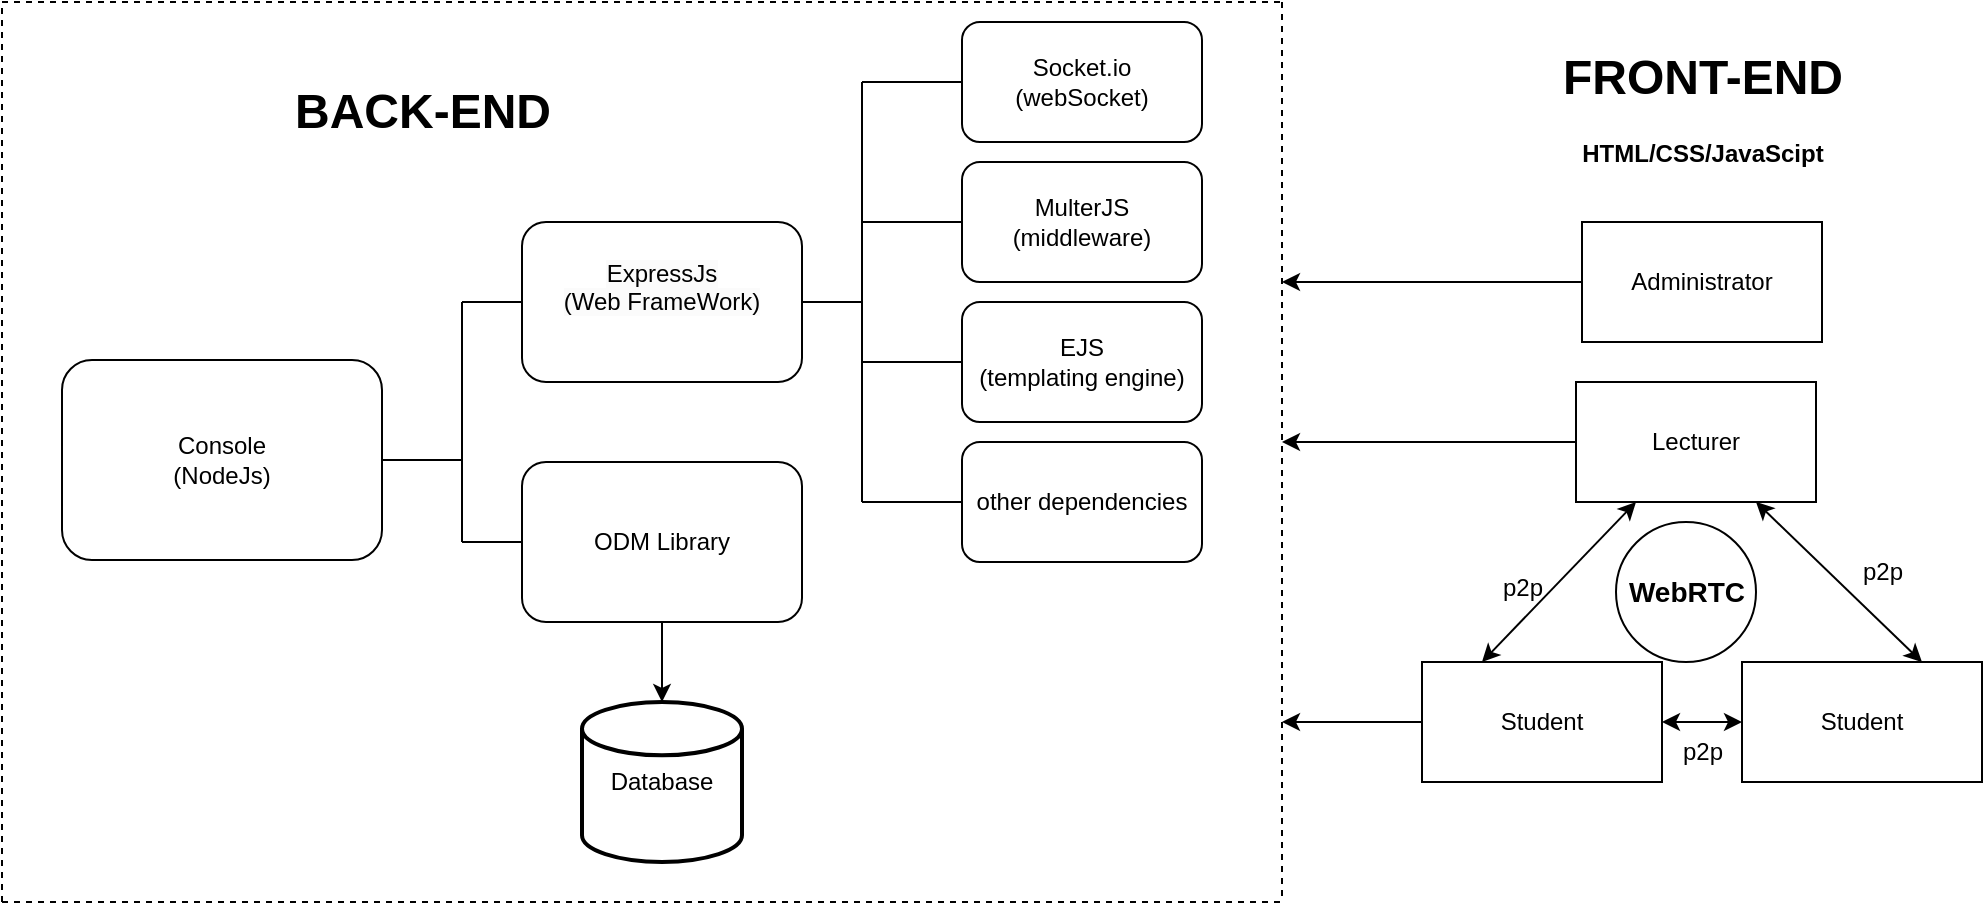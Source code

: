 <mxfile version="23.1.5" type="device">
  <diagram name="Page-1" id="8yI2jYE9qImfBwIaY1RI">
    <mxGraphModel dx="1214" dy="721" grid="1" gridSize="10" guides="1" tooltips="1" connect="1" arrows="1" fold="1" page="1" pageScale="1" pageWidth="1654" pageHeight="1169" math="0" shadow="0">
      <root>
        <mxCell id="0" />
        <mxCell id="1" parent="0" />
        <mxCell id="nOMgfuAhnVWHc6_WQFEq-6" value="" style="ellipse;whiteSpace=wrap;html=1;aspect=fixed;" parent="1" vertex="1">
          <mxGeometry x="847" y="310" width="70" height="70" as="geometry" />
        </mxCell>
        <mxCell id="sk-s2NgJGe-RyF7pIIuV-1" value="Console&lt;br&gt;(NodeJs)" style="rounded=1;whiteSpace=wrap;html=1;" parent="1" vertex="1">
          <mxGeometry x="70" y="229" width="160" height="100" as="geometry" />
        </mxCell>
        <mxCell id="sk-s2NgJGe-RyF7pIIuV-4" value="&#xa;&lt;span style=&quot;color: rgb(0, 0, 0); font-family: Helvetica; font-size: 12px; font-style: normal; font-variant-ligatures: normal; font-variant-caps: normal; font-weight: 400; letter-spacing: normal; orphans: 2; text-align: center; text-indent: 0px; text-transform: none; widows: 2; word-spacing: 0px; -webkit-text-stroke-width: 0px; background-color: rgb(251, 251, 251); text-decoration-thickness: initial; text-decoration-style: initial; text-decoration-color: initial; float: none; display: inline !important;&quot;&gt;ExpressJs&lt;/span&gt;&lt;br style=&quot;border-color: var(--border-color); color: rgb(0, 0, 0); font-family: Helvetica; font-size: 12px; font-style: normal; font-variant-ligatures: normal; font-variant-caps: normal; font-weight: 400; letter-spacing: normal; orphans: 2; text-align: center; text-indent: 0px; text-transform: none; widows: 2; word-spacing: 0px; -webkit-text-stroke-width: 0px; background-color: rgb(251, 251, 251); text-decoration-thickness: initial; text-decoration-style: initial; text-decoration-color: initial;&quot;&gt;&lt;span style=&quot;color: rgb(0, 0, 0); font-family: Helvetica; font-size: 12px; font-style: normal; font-variant-ligatures: normal; font-variant-caps: normal; font-weight: 400; letter-spacing: normal; orphans: 2; text-align: center; text-indent: 0px; text-transform: none; widows: 2; word-spacing: 0px; -webkit-text-stroke-width: 0px; background-color: rgb(251, 251, 251); text-decoration-thickness: initial; text-decoration-style: initial; text-decoration-color: initial; float: none; display: inline !important;&quot;&gt;(Web FrameWork)&lt;/span&gt;&#xa;&#xa;" style="rounded=1;whiteSpace=wrap;html=1;" parent="1" vertex="1">
          <mxGeometry x="300" y="160" width="140" height="80" as="geometry" />
        </mxCell>
        <mxCell id="ZRC39em6TWhWOU-OEpBf-14" value="" style="edgeStyle=orthogonalEdgeStyle;rounded=0;orthogonalLoop=1;jettySize=auto;html=1;" parent="1" source="sk-s2NgJGe-RyF7pIIuV-5" target="ZRC39em6TWhWOU-OEpBf-13" edge="1">
          <mxGeometry relative="1" as="geometry" />
        </mxCell>
        <mxCell id="sk-s2NgJGe-RyF7pIIuV-5" value="ODM Library" style="rounded=1;whiteSpace=wrap;html=1;" parent="1" vertex="1">
          <mxGeometry x="300" y="280" width="140" height="80" as="geometry" />
        </mxCell>
        <mxCell id="sk-s2NgJGe-RyF7pIIuV-13" value="Socket.io&lt;br&gt;(webSocket)" style="rounded=1;whiteSpace=wrap;html=1;" parent="1" vertex="1">
          <mxGeometry x="520" y="60" width="120" height="60" as="geometry" />
        </mxCell>
        <mxCell id="sk-s2NgJGe-RyF7pIIuV-14" value="MulterJS&lt;br&gt;(middleware)" style="rounded=1;whiteSpace=wrap;html=1;" parent="1" vertex="1">
          <mxGeometry x="520" y="130" width="120" height="60" as="geometry" />
        </mxCell>
        <mxCell id="sk-s2NgJGe-RyF7pIIuV-15" value="EJS&lt;br&gt;(templating engine)" style="rounded=1;whiteSpace=wrap;html=1;" parent="1" vertex="1">
          <mxGeometry x="520" y="200" width="120" height="60" as="geometry" />
        </mxCell>
        <mxCell id="sk-s2NgJGe-RyF7pIIuV-18" value="" style="endArrow=none;dashed=1;html=1;rounded=0;" parent="1" edge="1">
          <mxGeometry width="50" height="50" relative="1" as="geometry">
            <mxPoint x="40" y="500" as="sourcePoint" />
            <mxPoint x="40" y="50" as="targetPoint" />
          </mxGeometry>
        </mxCell>
        <mxCell id="sk-s2NgJGe-RyF7pIIuV-19" value="" style="endArrow=none;dashed=1;html=1;rounded=0;" parent="1" edge="1">
          <mxGeometry width="50" height="50" relative="1" as="geometry">
            <mxPoint x="40" y="500" as="sourcePoint" />
            <mxPoint x="680" y="500" as="targetPoint" />
          </mxGeometry>
        </mxCell>
        <mxCell id="sk-s2NgJGe-RyF7pIIuV-20" value="" style="endArrow=none;dashed=1;html=1;rounded=0;" parent="1" edge="1">
          <mxGeometry width="50" height="50" relative="1" as="geometry">
            <mxPoint x="680" y="50" as="sourcePoint" />
            <mxPoint x="680" y="500" as="targetPoint" />
          </mxGeometry>
        </mxCell>
        <mxCell id="sk-s2NgJGe-RyF7pIIuV-21" value="" style="endArrow=none;dashed=1;html=1;rounded=0;" parent="1" edge="1">
          <mxGeometry width="50" height="50" relative="1" as="geometry">
            <mxPoint x="40" y="50" as="sourcePoint" />
            <mxPoint x="680" y="50" as="targetPoint" />
          </mxGeometry>
        </mxCell>
        <mxCell id="sk-s2NgJGe-RyF7pIIuV-22" value="&lt;p style=&quot;line-height: 120%;&quot;&gt;&lt;br&gt;&lt;/p&gt;" style="text;html=1;align=center;verticalAlign=middle;resizable=0;points=[];autosize=1;strokeColor=none;fillColor=none;" parent="1" vertex="1">
          <mxGeometry x="185" y="70" width="20" height="50" as="geometry" />
        </mxCell>
        <mxCell id="fxLyJ7XSf18tt5DPojYz-1" style="edgeStyle=orthogonalEdgeStyle;rounded=0;orthogonalLoop=1;jettySize=auto;html=1;" edge="1" parent="1" source="sk-s2NgJGe-RyF7pIIuV-30">
          <mxGeometry relative="1" as="geometry">
            <mxPoint x="680" y="190" as="targetPoint" />
          </mxGeometry>
        </mxCell>
        <mxCell id="sk-s2NgJGe-RyF7pIIuV-30" value="Administrator" style="rounded=0;whiteSpace=wrap;html=1;" parent="1" vertex="1">
          <mxGeometry x="830" y="160" width="120" height="60" as="geometry" />
        </mxCell>
        <mxCell id="fxLyJ7XSf18tt5DPojYz-2" style="edgeStyle=orthogonalEdgeStyle;rounded=0;orthogonalLoop=1;jettySize=auto;html=1;" edge="1" parent="1" source="sk-s2NgJGe-RyF7pIIuV-31">
          <mxGeometry relative="1" as="geometry">
            <mxPoint x="680" y="270" as="targetPoint" />
          </mxGeometry>
        </mxCell>
        <mxCell id="sk-s2NgJGe-RyF7pIIuV-31" value="Lecturer" style="rounded=0;whiteSpace=wrap;html=1;" parent="1" vertex="1">
          <mxGeometry x="827" y="240" width="120" height="60" as="geometry" />
        </mxCell>
        <mxCell id="fxLyJ7XSf18tt5DPojYz-3" style="edgeStyle=orthogonalEdgeStyle;rounded=0;orthogonalLoop=1;jettySize=auto;html=1;" edge="1" parent="1" source="sk-s2NgJGe-RyF7pIIuV-32">
          <mxGeometry relative="1" as="geometry">
            <mxPoint x="680" y="410" as="targetPoint" />
          </mxGeometry>
        </mxCell>
        <mxCell id="sk-s2NgJGe-RyF7pIIuV-32" value="Student" style="rounded=0;whiteSpace=wrap;html=1;" parent="1" vertex="1">
          <mxGeometry x="750" y="380" width="120" height="60" as="geometry" />
        </mxCell>
        <mxCell id="sk-s2NgJGe-RyF7pIIuV-38" value="&lt;h1&gt;BACK-END&lt;/h1&gt;" style="text;html=1;align=center;verticalAlign=middle;resizable=0;points=[];autosize=1;strokeColor=none;fillColor=none;" parent="1" vertex="1">
          <mxGeometry x="175" y="70" width="150" height="70" as="geometry" />
        </mxCell>
        <mxCell id="ZRC39em6TWhWOU-OEpBf-1" value="other dependencies" style="rounded=1;whiteSpace=wrap;html=1;" parent="1" vertex="1">
          <mxGeometry x="520" y="270" width="120" height="60" as="geometry" />
        </mxCell>
        <mxCell id="ZRC39em6TWhWOU-OEpBf-2" value="" style="endArrow=none;html=1;rounded=0;" parent="1" edge="1">
          <mxGeometry width="50" height="50" relative="1" as="geometry">
            <mxPoint x="470" y="300" as="sourcePoint" />
            <mxPoint x="470" y="90" as="targetPoint" />
          </mxGeometry>
        </mxCell>
        <mxCell id="ZRC39em6TWhWOU-OEpBf-3" value="" style="endArrow=none;html=1;rounded=0;exitX=1;exitY=0.5;exitDx=0;exitDy=0;" parent="1" source="sk-s2NgJGe-RyF7pIIuV-4" edge="1">
          <mxGeometry width="50" height="50" relative="1" as="geometry">
            <mxPoint x="450" y="380" as="sourcePoint" />
            <mxPoint x="470" y="200" as="targetPoint" />
          </mxGeometry>
        </mxCell>
        <mxCell id="ZRC39em6TWhWOU-OEpBf-4" value="" style="endArrow=none;html=1;rounded=0;entryX=0;entryY=0.5;entryDx=0;entryDy=0;" parent="1" target="sk-s2NgJGe-RyF7pIIuV-13" edge="1">
          <mxGeometry width="50" height="50" relative="1" as="geometry">
            <mxPoint x="470" y="90" as="sourcePoint" />
            <mxPoint x="510" y="340" as="targetPoint" />
          </mxGeometry>
        </mxCell>
        <mxCell id="ZRC39em6TWhWOU-OEpBf-5" value="" style="endArrow=none;html=1;rounded=0;entryX=0;entryY=0.5;entryDx=0;entryDy=0;" parent="1" target="sk-s2NgJGe-RyF7pIIuV-14" edge="1">
          <mxGeometry width="50" height="50" relative="1" as="geometry">
            <mxPoint x="470" y="160" as="sourcePoint" />
            <mxPoint x="520" y="350" as="targetPoint" />
          </mxGeometry>
        </mxCell>
        <mxCell id="ZRC39em6TWhWOU-OEpBf-6" value="" style="endArrow=none;html=1;rounded=0;entryX=0;entryY=0.5;entryDx=0;entryDy=0;" parent="1" target="sk-s2NgJGe-RyF7pIIuV-15" edge="1">
          <mxGeometry width="50" height="50" relative="1" as="geometry">
            <mxPoint x="470" y="230" as="sourcePoint" />
            <mxPoint x="530" y="360" as="targetPoint" />
          </mxGeometry>
        </mxCell>
        <mxCell id="ZRC39em6TWhWOU-OEpBf-7" value="" style="endArrow=none;html=1;rounded=0;entryX=0;entryY=0.5;entryDx=0;entryDy=0;" parent="1" target="ZRC39em6TWhWOU-OEpBf-1" edge="1">
          <mxGeometry width="50" height="50" relative="1" as="geometry">
            <mxPoint x="470" y="300" as="sourcePoint" />
            <mxPoint x="540" y="370" as="targetPoint" />
          </mxGeometry>
        </mxCell>
        <mxCell id="ZRC39em6TWhWOU-OEpBf-9" value="" style="endArrow=none;html=1;rounded=0;" parent="1" edge="1">
          <mxGeometry width="50" height="50" relative="1" as="geometry">
            <mxPoint x="270" y="320" as="sourcePoint" />
            <mxPoint x="270" y="200" as="targetPoint" />
          </mxGeometry>
        </mxCell>
        <mxCell id="ZRC39em6TWhWOU-OEpBf-10" value="" style="endArrow=none;html=1;rounded=0;entryX=0;entryY=0.5;entryDx=0;entryDy=0;" parent="1" target="sk-s2NgJGe-RyF7pIIuV-4" edge="1">
          <mxGeometry width="50" height="50" relative="1" as="geometry">
            <mxPoint x="270" y="200" as="sourcePoint" />
            <mxPoint x="560" y="390" as="targetPoint" />
          </mxGeometry>
        </mxCell>
        <mxCell id="ZRC39em6TWhWOU-OEpBf-11" value="" style="endArrow=none;html=1;rounded=0;entryX=0;entryY=0.5;entryDx=0;entryDy=0;" parent="1" target="sk-s2NgJGe-RyF7pIIuV-5" edge="1">
          <mxGeometry width="50" height="50" relative="1" as="geometry">
            <mxPoint x="270" y="320" as="sourcePoint" />
            <mxPoint x="570" y="400" as="targetPoint" />
          </mxGeometry>
        </mxCell>
        <mxCell id="ZRC39em6TWhWOU-OEpBf-12" value="" style="endArrow=none;html=1;rounded=0;exitX=1;exitY=0.5;exitDx=0;exitDy=0;" parent="1" source="sk-s2NgJGe-RyF7pIIuV-1" edge="1">
          <mxGeometry width="50" height="50" relative="1" as="geometry">
            <mxPoint x="240.32" y="280.6" as="sourcePoint" />
            <mxPoint x="270" y="279" as="targetPoint" />
          </mxGeometry>
        </mxCell>
        <mxCell id="ZRC39em6TWhWOU-OEpBf-13" value="Database" style="strokeWidth=2;html=1;shape=mxgraph.flowchart.database;whiteSpace=wrap;" parent="1" vertex="1">
          <mxGeometry x="330" y="400" width="80" height="80" as="geometry" />
        </mxCell>
        <mxCell id="ZRC39em6TWhWOU-OEpBf-16" value="&lt;h1&gt;FRONT-END&lt;/h1&gt;&lt;div&gt;&lt;b&gt;HTML/CSS/JavaScipt&lt;/b&gt;&lt;/div&gt;" style="text;html=1;align=center;verticalAlign=middle;resizable=0;points=[];autosize=1;strokeColor=none;fillColor=none;" parent="1" vertex="1">
          <mxGeometry x="810" y="50" width="160" height="90" as="geometry" />
        </mxCell>
        <mxCell id="nOMgfuAhnVWHc6_WQFEq-1" value="Student" style="rounded=0;whiteSpace=wrap;html=1;" parent="1" vertex="1">
          <mxGeometry x="910" y="380" width="120" height="60" as="geometry" />
        </mxCell>
        <mxCell id="nOMgfuAhnVWHc6_WQFEq-2" value="" style="endArrow=classic;startArrow=classic;html=1;rounded=0;entryX=0.75;entryY=1;entryDx=0;entryDy=0;exitX=0.75;exitY=0;exitDx=0;exitDy=0;" parent="1" source="nOMgfuAhnVWHc6_WQFEq-1" target="sk-s2NgJGe-RyF7pIIuV-31" edge="1">
          <mxGeometry width="50" height="50" relative="1" as="geometry">
            <mxPoint x="510" y="400" as="sourcePoint" />
            <mxPoint x="560" y="350" as="targetPoint" />
          </mxGeometry>
        </mxCell>
        <mxCell id="nOMgfuAhnVWHc6_WQFEq-3" value="" style="endArrow=classic;startArrow=classic;html=1;rounded=0;entryX=0;entryY=0.5;entryDx=0;entryDy=0;" parent="1" target="nOMgfuAhnVWHc6_WQFEq-1" edge="1">
          <mxGeometry width="50" height="50" relative="1" as="geometry">
            <mxPoint x="870" y="410" as="sourcePoint" />
            <mxPoint x="570" y="360" as="targetPoint" />
          </mxGeometry>
        </mxCell>
        <mxCell id="nOMgfuAhnVWHc6_WQFEq-4" value="" style="endArrow=classic;startArrow=classic;html=1;rounded=0;entryX=0.25;entryY=1;entryDx=0;entryDy=0;exitX=0.25;exitY=0;exitDx=0;exitDy=0;" parent="1" source="sk-s2NgJGe-RyF7pIIuV-32" target="sk-s2NgJGe-RyF7pIIuV-31" edge="1">
          <mxGeometry width="50" height="50" relative="1" as="geometry">
            <mxPoint x="530" y="420" as="sourcePoint" />
            <mxPoint x="580" y="370" as="targetPoint" />
          </mxGeometry>
        </mxCell>
        <mxCell id="nOMgfuAhnVWHc6_WQFEq-5" value="&lt;font style=&quot;font-size: 14px;&quot;&gt;&lt;b&gt;WebRTC&lt;/b&gt;&lt;/font&gt;" style="text;html=1;align=center;verticalAlign=middle;resizable=0;points=[];autosize=1;strokeColor=none;fillColor=none;" parent="1" vertex="1">
          <mxGeometry x="842" y="330" width="80" height="30" as="geometry" />
        </mxCell>
        <mxCell id="nOMgfuAhnVWHc6_WQFEq-7" value="p2p" style="text;html=1;align=center;verticalAlign=middle;resizable=0;points=[];autosize=1;strokeColor=none;fillColor=none;" parent="1" vertex="1">
          <mxGeometry x="780" y="328" width="40" height="30" as="geometry" />
        </mxCell>
        <mxCell id="nOMgfuAhnVWHc6_WQFEq-8" value="p2p" style="text;html=1;align=center;verticalAlign=middle;resizable=0;points=[];autosize=1;strokeColor=none;fillColor=none;" parent="1" vertex="1">
          <mxGeometry x="870" y="410" width="40" height="30" as="geometry" />
        </mxCell>
        <mxCell id="nOMgfuAhnVWHc6_WQFEq-9" value="p2p" style="text;html=1;align=center;verticalAlign=middle;resizable=0;points=[];autosize=1;strokeColor=none;fillColor=none;" parent="1" vertex="1">
          <mxGeometry x="960" y="320" width="40" height="30" as="geometry" />
        </mxCell>
      </root>
    </mxGraphModel>
  </diagram>
</mxfile>

